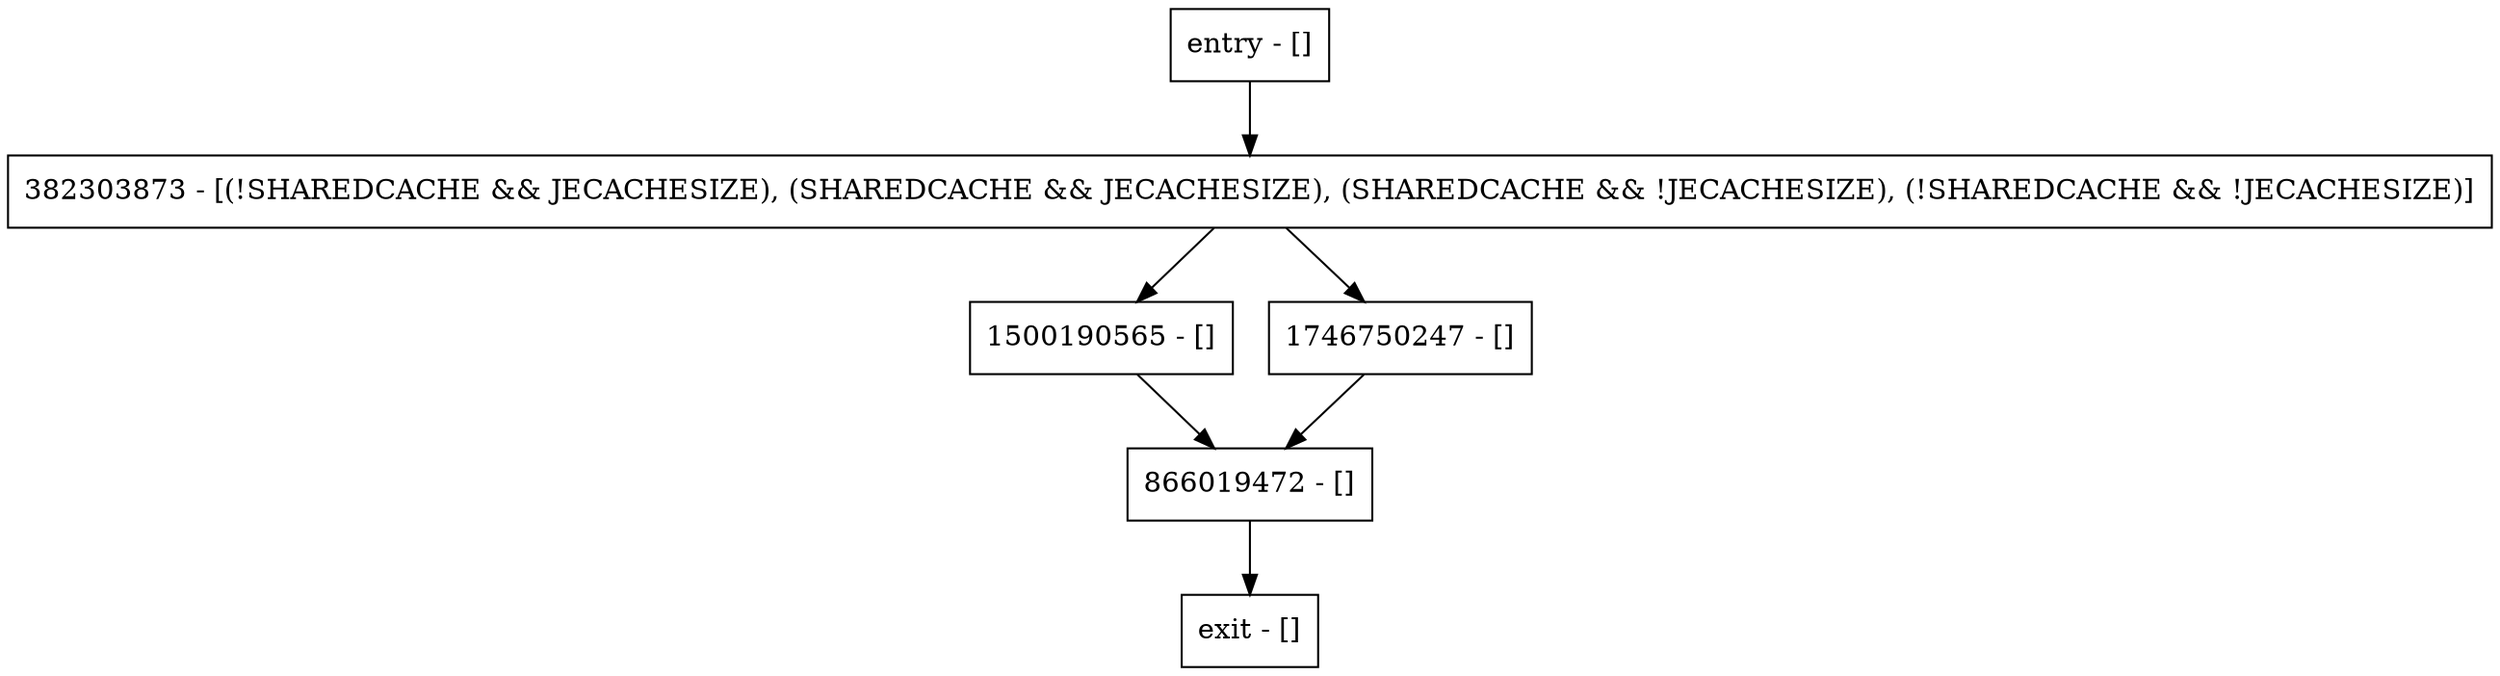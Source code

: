 digraph <init> {
node [shape=record];
entry [label="entry - []"];
exit [label="exit - []"];
866019472 [label="866019472 - []"];
382303873 [label="382303873 - [(!SHAREDCACHE && JECACHESIZE), (SHAREDCACHE && JECACHESIZE), (SHAREDCACHE && !JECACHESIZE), (!SHAREDCACHE && !JECACHESIZE)]"];
1500190565 [label="1500190565 - []"];
1746750247 [label="1746750247 - []"];
entry;
exit;
entry -> 382303873;
866019472 -> exit;
382303873 -> 1500190565;
382303873 -> 1746750247;
1500190565 -> 866019472;
1746750247 -> 866019472;
}
